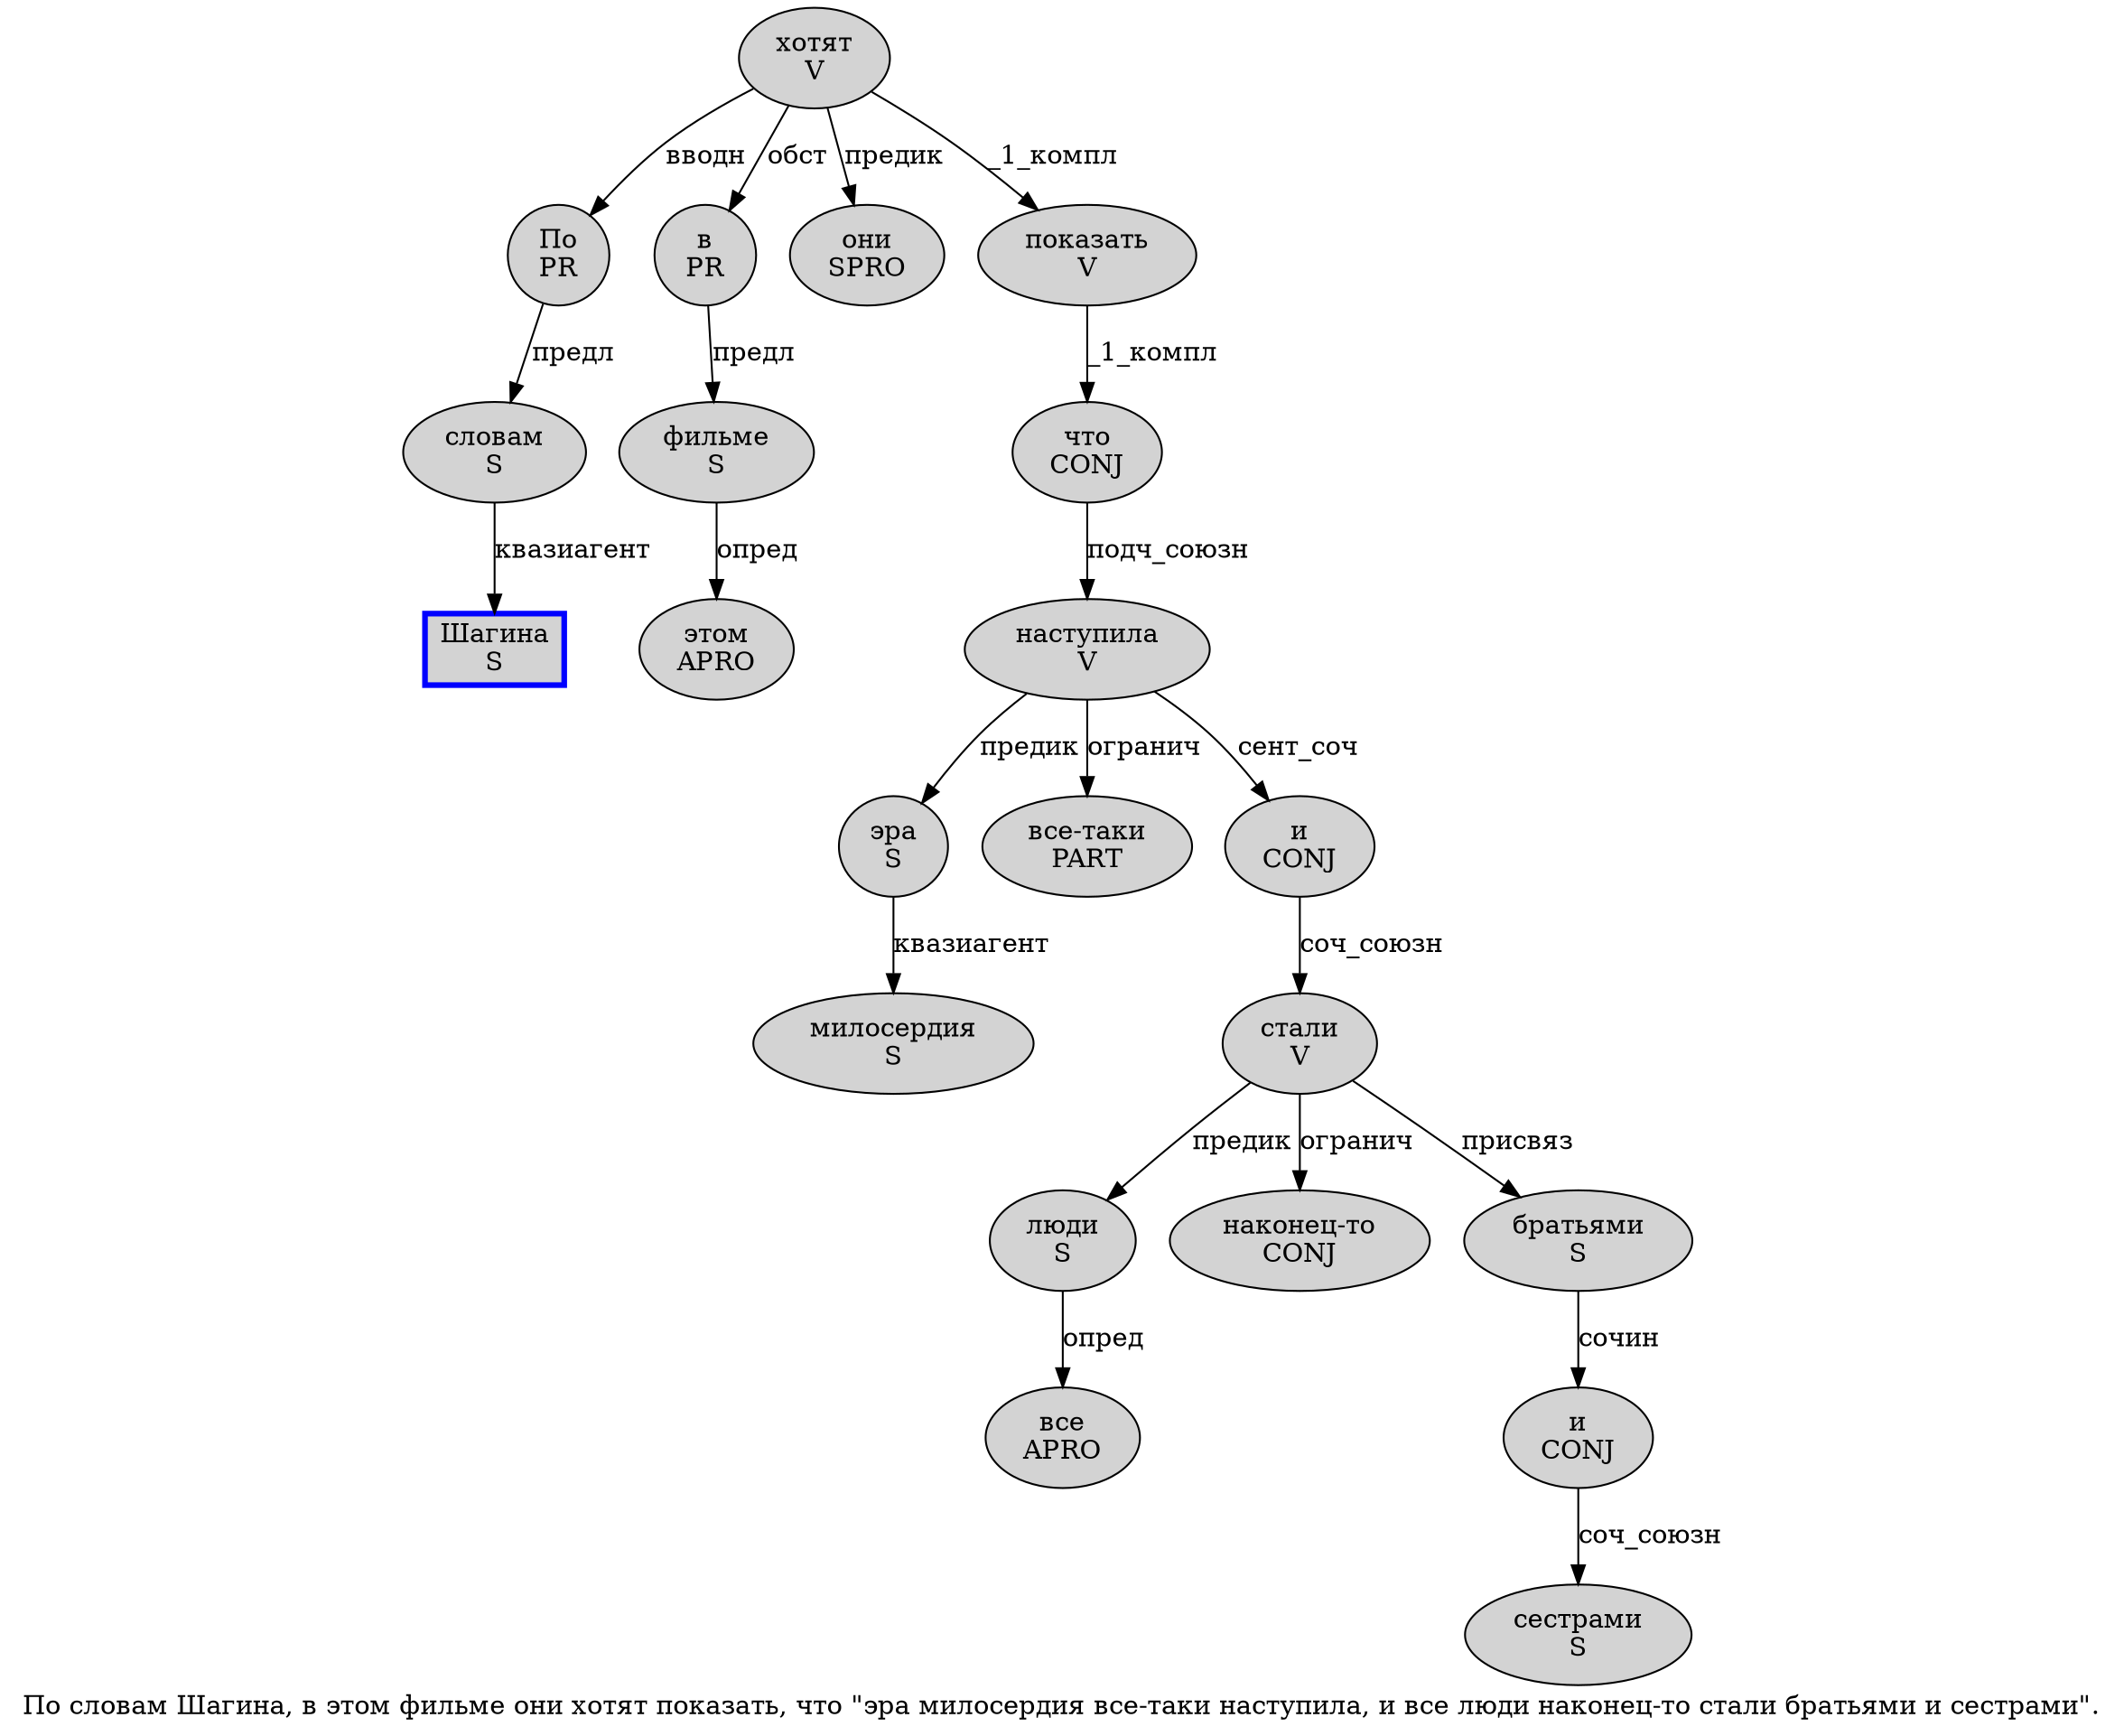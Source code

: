 digraph SENTENCE_1707 {
	graph [label="По словам Шагина, в этом фильме они хотят показать, что \"эра милосердия все-таки наступила, и все люди наконец-то стали братьями и сестрами\"."]
	node [style=filled]
		0 [label="По
PR" color="" fillcolor=lightgray penwidth=1 shape=ellipse]
		1 [label="словам
S" color="" fillcolor=lightgray penwidth=1 shape=ellipse]
		2 [label="Шагина
S" color=blue fillcolor=lightgray penwidth=3 shape=box]
		4 [label="в
PR" color="" fillcolor=lightgray penwidth=1 shape=ellipse]
		5 [label="этом
APRO" color="" fillcolor=lightgray penwidth=1 shape=ellipse]
		6 [label="фильме
S" color="" fillcolor=lightgray penwidth=1 shape=ellipse]
		7 [label="они
SPRO" color="" fillcolor=lightgray penwidth=1 shape=ellipse]
		8 [label="хотят
V" color="" fillcolor=lightgray penwidth=1 shape=ellipse]
		9 [label="показать
V" color="" fillcolor=lightgray penwidth=1 shape=ellipse]
		11 [label="что
CONJ" color="" fillcolor=lightgray penwidth=1 shape=ellipse]
		13 [label="эра
S" color="" fillcolor=lightgray penwidth=1 shape=ellipse]
		14 [label="милосердия
S" color="" fillcolor=lightgray penwidth=1 shape=ellipse]
		15 [label="все-таки
PART" color="" fillcolor=lightgray penwidth=1 shape=ellipse]
		16 [label="наступила
V" color="" fillcolor=lightgray penwidth=1 shape=ellipse]
		18 [label="и
CONJ" color="" fillcolor=lightgray penwidth=1 shape=ellipse]
		19 [label="все
APRO" color="" fillcolor=lightgray penwidth=1 shape=ellipse]
		20 [label="люди
S" color="" fillcolor=lightgray penwidth=1 shape=ellipse]
		21 [label="наконец-то
CONJ" color="" fillcolor=lightgray penwidth=1 shape=ellipse]
		22 [label="стали
V" color="" fillcolor=lightgray penwidth=1 shape=ellipse]
		23 [label="братьями
S" color="" fillcolor=lightgray penwidth=1 shape=ellipse]
		24 [label="и
CONJ" color="" fillcolor=lightgray penwidth=1 shape=ellipse]
		25 [label="сестрами
S" color="" fillcolor=lightgray penwidth=1 shape=ellipse]
			4 -> 6 [label="предл"]
			16 -> 13 [label="предик"]
			16 -> 15 [label="огранич"]
			16 -> 18 [label="сент_соч"]
			24 -> 25 [label="соч_союзн"]
			18 -> 22 [label="соч_союзн"]
			9 -> 11 [label="_1_компл"]
			23 -> 24 [label="сочин"]
			22 -> 20 [label="предик"]
			22 -> 21 [label="огранич"]
			22 -> 23 [label="присвяз"]
			0 -> 1 [label="предл"]
			6 -> 5 [label="опред"]
			20 -> 19 [label="опред"]
			1 -> 2 [label="квазиагент"]
			11 -> 16 [label="подч_союзн"]
			8 -> 0 [label="вводн"]
			8 -> 4 [label="обст"]
			8 -> 7 [label="предик"]
			8 -> 9 [label="_1_компл"]
			13 -> 14 [label="квазиагент"]
}